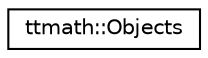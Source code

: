 digraph "Graphical Class Hierarchy"
{
 // LATEX_PDF_SIZE
  edge [fontname="Helvetica",fontsize="10",labelfontname="Helvetica",labelfontsize="10"];
  node [fontname="Helvetica",fontsize="10",shape=record];
  rankdir="LR";
  Node0 [label="ttmath::Objects",height=0.2,width=0.4,color="black", fillcolor="white", style="filled",URL="$classttmath_1_1_objects.html",tooltip=" "];
}
